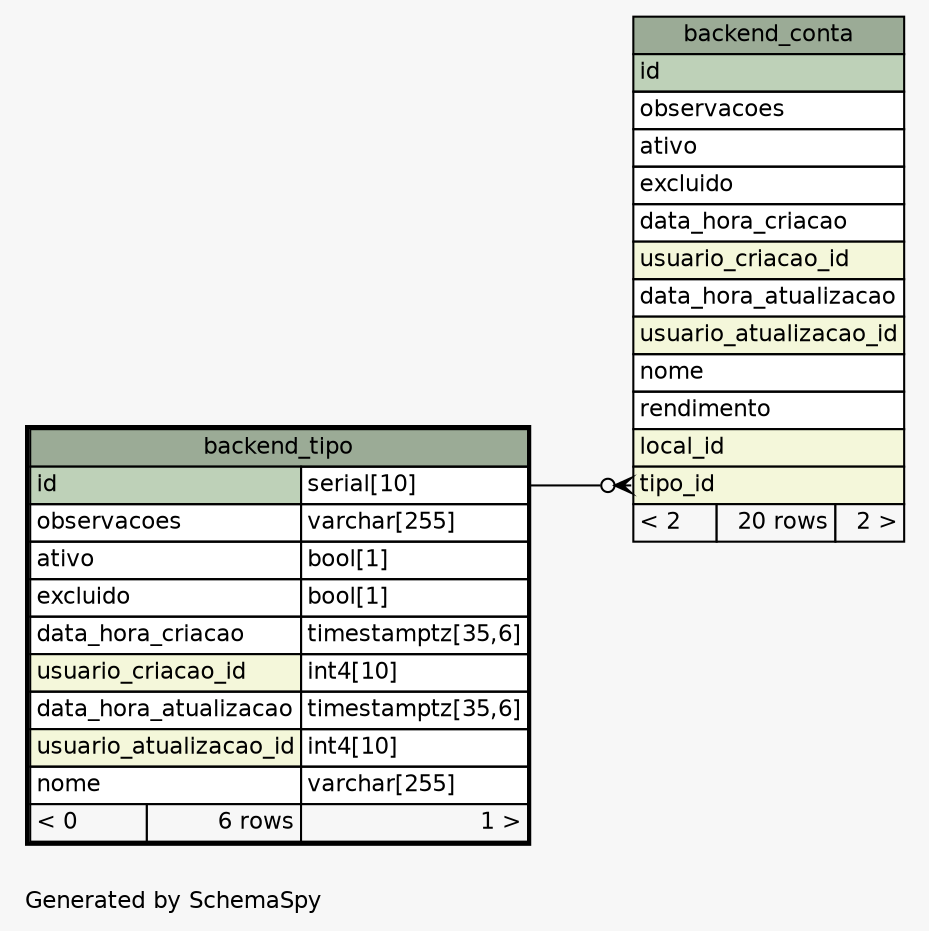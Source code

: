 // dot 2.38.0 on Linux 4.4.0-31-generic
// SchemaSpy rev 590
digraph "oneDegreeRelationshipsDiagram" {
  graph [
    rankdir="RL"
    bgcolor="#f7f7f7"
    label="\nGenerated by SchemaSpy"
    labeljust="l"
    nodesep="0.18"
    ranksep="0.46"
    fontname="Helvetica"
    fontsize="11"
  ];
  node [
    fontname="Helvetica"
    fontsize="11"
    shape="plaintext"
  ];
  edge [
    arrowsize="0.8"
  ];
  "backend_conta":"tipo_id":w -> "backend_tipo":"id.type":e [arrowhead=none dir=back arrowtail=crowodot];
  "backend_conta" [
    label=<
    <TABLE BORDER="0" CELLBORDER="1" CELLSPACING="0" BGCOLOR="#ffffff">
      <TR><TD COLSPAN="3" BGCOLOR="#9bab96" ALIGN="CENTER">backend_conta</TD></TR>
      <TR><TD PORT="id" COLSPAN="3" BGCOLOR="#bed1b8" ALIGN="LEFT">id</TD></TR>
      <TR><TD PORT="observacoes" COLSPAN="3" ALIGN="LEFT">observacoes</TD></TR>
      <TR><TD PORT="ativo" COLSPAN="3" ALIGN="LEFT">ativo</TD></TR>
      <TR><TD PORT="excluido" COLSPAN="3" ALIGN="LEFT">excluido</TD></TR>
      <TR><TD PORT="data_hora_criacao" COLSPAN="3" ALIGN="LEFT">data_hora_criacao</TD></TR>
      <TR><TD PORT="usuario_criacao_id" COLSPAN="3" BGCOLOR="#f4f7da" ALIGN="LEFT">usuario_criacao_id</TD></TR>
      <TR><TD PORT="data_hora_atualizacao" COLSPAN="3" ALIGN="LEFT">data_hora_atualizacao</TD></TR>
      <TR><TD PORT="usuario_atualizacao_id" COLSPAN="3" BGCOLOR="#f4f7da" ALIGN="LEFT">usuario_atualizacao_id</TD></TR>
      <TR><TD PORT="nome" COLSPAN="3" ALIGN="LEFT">nome</TD></TR>
      <TR><TD PORT="rendimento" COLSPAN="3" ALIGN="LEFT">rendimento</TD></TR>
      <TR><TD PORT="local_id" COLSPAN="3" BGCOLOR="#f4f7da" ALIGN="LEFT">local_id</TD></TR>
      <TR><TD PORT="tipo_id" COLSPAN="3" BGCOLOR="#f4f7da" ALIGN="LEFT">tipo_id</TD></TR>
      <TR><TD ALIGN="LEFT" BGCOLOR="#f7f7f7">&lt; 2</TD><TD ALIGN="RIGHT" BGCOLOR="#f7f7f7">20 rows</TD><TD ALIGN="RIGHT" BGCOLOR="#f7f7f7">2 &gt;</TD></TR>
    </TABLE>>
    URL="backend_conta.html"
    tooltip="backend_conta"
  ];
  "backend_tipo" [
    label=<
    <TABLE BORDER="2" CELLBORDER="1" CELLSPACING="0" BGCOLOR="#ffffff">
      <TR><TD COLSPAN="3" BGCOLOR="#9bab96" ALIGN="CENTER">backend_tipo</TD></TR>
      <TR><TD PORT="id" COLSPAN="2" BGCOLOR="#bed1b8" ALIGN="LEFT">id</TD><TD PORT="id.type" ALIGN="LEFT">serial[10]</TD></TR>
      <TR><TD PORT="observacoes" COLSPAN="2" ALIGN="LEFT">observacoes</TD><TD PORT="observacoes.type" ALIGN="LEFT">varchar[255]</TD></TR>
      <TR><TD PORT="ativo" COLSPAN="2" ALIGN="LEFT">ativo</TD><TD PORT="ativo.type" ALIGN="LEFT">bool[1]</TD></TR>
      <TR><TD PORT="excluido" COLSPAN="2" ALIGN="LEFT">excluido</TD><TD PORT="excluido.type" ALIGN="LEFT">bool[1]</TD></TR>
      <TR><TD PORT="data_hora_criacao" COLSPAN="2" ALIGN="LEFT">data_hora_criacao</TD><TD PORT="data_hora_criacao.type" ALIGN="LEFT">timestamptz[35,6]</TD></TR>
      <TR><TD PORT="usuario_criacao_id" COLSPAN="2" BGCOLOR="#f4f7da" ALIGN="LEFT">usuario_criacao_id</TD><TD PORT="usuario_criacao_id.type" ALIGN="LEFT">int4[10]</TD></TR>
      <TR><TD PORT="data_hora_atualizacao" COLSPAN="2" ALIGN="LEFT">data_hora_atualizacao</TD><TD PORT="data_hora_atualizacao.type" ALIGN="LEFT">timestamptz[35,6]</TD></TR>
      <TR><TD PORT="usuario_atualizacao_id" COLSPAN="2" BGCOLOR="#f4f7da" ALIGN="LEFT">usuario_atualizacao_id</TD><TD PORT="usuario_atualizacao_id.type" ALIGN="LEFT">int4[10]</TD></TR>
      <TR><TD PORT="nome" COLSPAN="2" ALIGN="LEFT">nome</TD><TD PORT="nome.type" ALIGN="LEFT">varchar[255]</TD></TR>
      <TR><TD ALIGN="LEFT" BGCOLOR="#f7f7f7">&lt; 0</TD><TD ALIGN="RIGHT" BGCOLOR="#f7f7f7">6 rows</TD><TD ALIGN="RIGHT" BGCOLOR="#f7f7f7">1 &gt;</TD></TR>
    </TABLE>>
    URL="backend_tipo.html"
    tooltip="backend_tipo"
  ];
}
